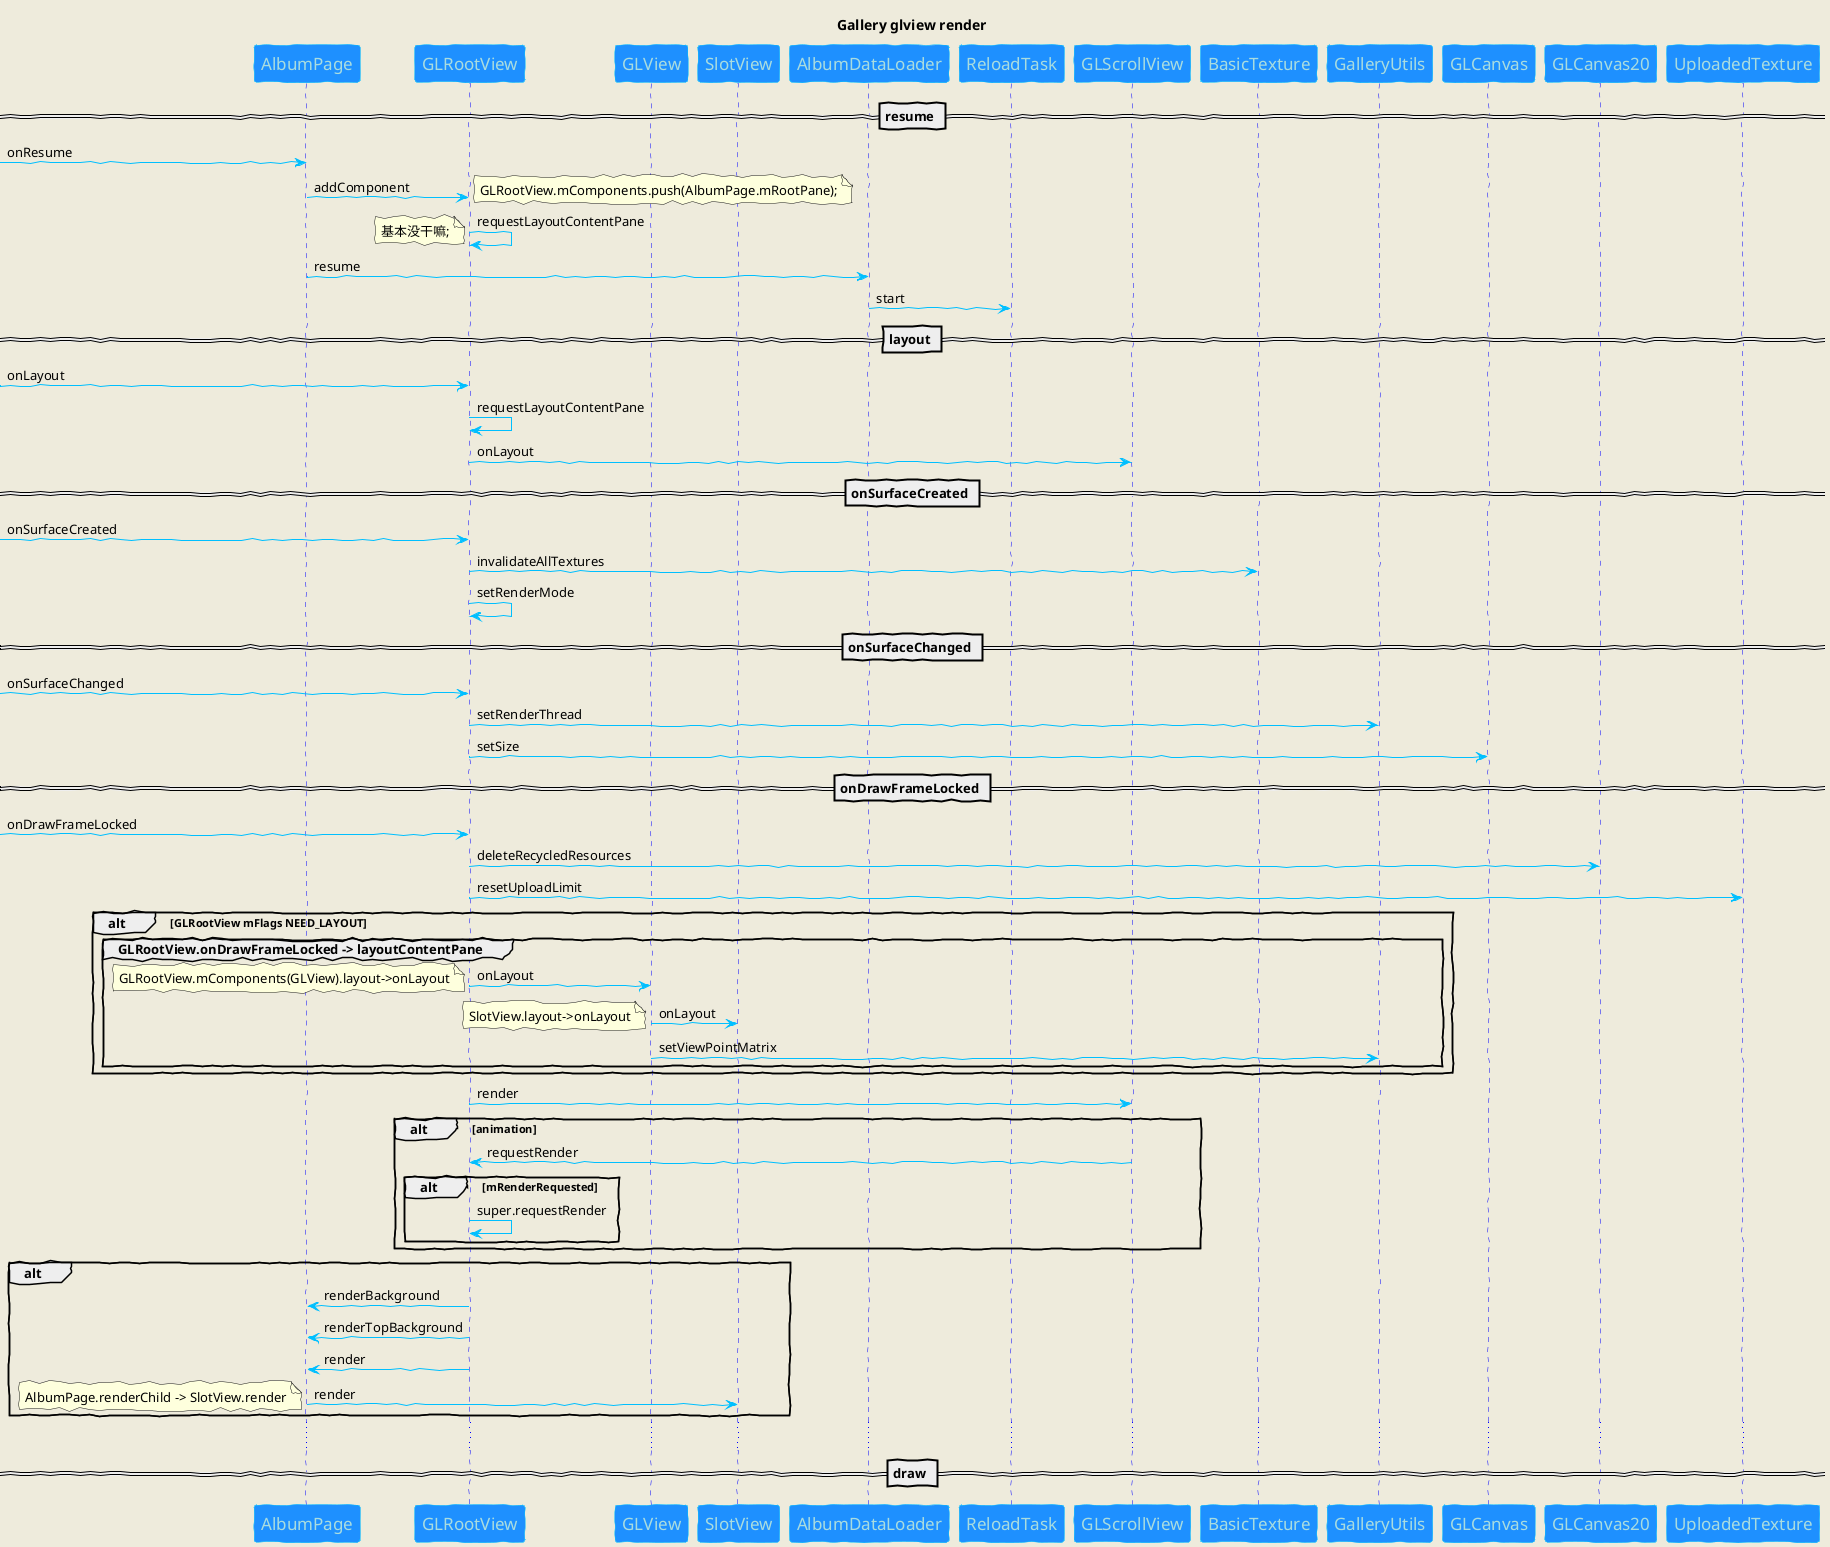 /*
participant
actor
boundary
control
entity
database
*/

@startuml

skinparam backgroundColor #EEEBDC
skinparam handwritten true
skinparam sequence {
	ArrowColor DeepSkyBlue
	ActorBorderColor DeepSkyBlue
	LifeLineBorderColor blue
	LifeLineBackgroundColor #A9DCDF

	ParticipantBorderColor DeepSkyBlue
	ParticipantBackgroundColor DodgerBlue
	ParticipantFontName Impact
	ParticipantFontSize 17
	ParticipantFontColor #A9DCDF

	ActorBackgroundColor aqua
	ActorFontColor DeepSkyBlue
	ActorFontSize 17
	ActorFontName Aapex
}


participant AlbumPage
participant GLRootView
participant GLView
participant SlotView


title Gallery glview render

== resume ==
[-> AlbumPage: onResume

AlbumPage -> GLRootView: addComponent
note right : GLRootView.mComponents.push(AlbumPage.mRootPane);
GLRootView -> GLRootView: requestLayoutContentPane
note left : 基本没干嘛;

AlbumPage -> AlbumDataLoader: resume
AlbumDataLoader -> ReloadTask: start

== layout ==
[-> GLRootView: onLayout

GLRootView -> GLRootView: requestLayoutContentPane
GLRootView -> GLScrollView: onLayout

== onSurfaceCreated ==
[-> GLRootView : onSurfaceCreated

GLRootView -> BasicTexture: invalidateAllTextures
GLRootView -> GLRootView : setRenderMode

== onSurfaceChanged ==
[-> GLRootView : onSurfaceChanged

GLRootView -> GalleryUtils : setRenderThread
GLRootView -> GLCanvas : setSize

== onDrawFrameLocked ==
[-> GLRootView : onDrawFrameLocked

GLRootView -> GLCanvas20 : deleteRecycledResources
GLRootView -> UploadedTexture : resetUploadLimit

alt GLRootView mFlags NEED_LAYOUT
    group GLRootView.onDrawFrameLocked -> layoutContentPane
        GLRootView -> GLView: onLayout
        note left: GLRootView.mComponents(GLView).layout->onLayout

        GLView -> SlotView: onLayout
        note left: SlotView.layout->onLayout

        GLView -> GalleryUtils : setViewPointMatrix
    end
end

GLRootView -> GLScrollView : render
alt animation
    GLScrollView -> GLRootView : requestRender
    alt mRenderRequested
        GLRootView -> GLRootView : super.requestRender
    end
end


alt
    GLRootView -> AlbumPage : renderBackground
    GLRootView -> AlbumPage : renderTopBackground
    GLRootView -> AlbumPage : render
    AlbumPage -> SlotView : render
    note left: AlbumPage.renderChild -> SlotView.render
end

...
== draw ==



















































@enduml



